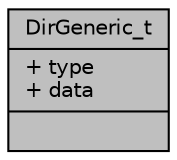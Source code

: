 digraph "DirGeneric_t"
{
 // INTERACTIVE_SVG=YES
 // LATEX_PDF_SIZE
  edge [fontname="Helvetica",fontsize="10",labelfontname="Helvetica",labelfontsize="10"];
  node [fontname="Helvetica",fontsize="10",shape=record];
  Node1 [label="{DirGeneric_t\n|+ type\l+ data\l|}",height=0.2,width=0.4,color="black", fillcolor="grey75", style="filled", fontcolor="black",tooltip=" "];
}

